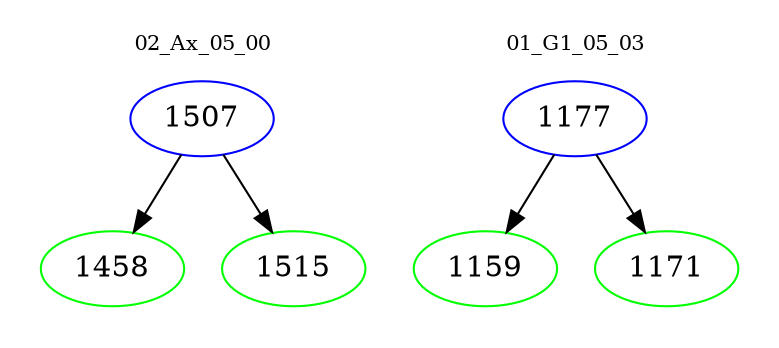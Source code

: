 digraph{
subgraph cluster_0 {
color = white
label = "02_Ax_05_00";
fontsize=10;
T0_1507 [label="1507", color="blue"]
T0_1507 -> T0_1458 [color="black"]
T0_1458 [label="1458", color="green"]
T0_1507 -> T0_1515 [color="black"]
T0_1515 [label="1515", color="green"]
}
subgraph cluster_1 {
color = white
label = "01_G1_05_03";
fontsize=10;
T1_1177 [label="1177", color="blue"]
T1_1177 -> T1_1159 [color="black"]
T1_1159 [label="1159", color="green"]
T1_1177 -> T1_1171 [color="black"]
T1_1171 [label="1171", color="green"]
}
}
